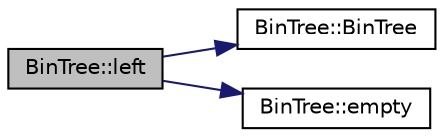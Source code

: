 digraph "BinTree::left"
{
 // INTERACTIVE_SVG=YES
 // LATEX_PDF_SIZE
  edge [fontname="Helvetica",fontsize="10",labelfontname="Helvetica",labelfontsize="10"];
  node [fontname="Helvetica",fontsize="10",shape=record];
  rankdir="LR";
  Node1 [label="BinTree::left",height=0.2,width=0.4,color="black", fillcolor="grey75", style="filled", fontcolor="black",tooltip=" "];
  Node1 -> Node2 [color="midnightblue",fontsize="10",style="solid",fontname="Helvetica"];
  Node2 [label="BinTree::BinTree",height=0.2,width=0.4,color="black", fillcolor="white", style="filled",URL="$class_bin_tree.html#a47eef22d29cd023449d97c073c08e5b6",tooltip=" "];
  Node1 -> Node3 [color="midnightblue",fontsize="10",style="solid",fontname="Helvetica"];
  Node3 [label="BinTree::empty",height=0.2,width=0.4,color="black", fillcolor="white", style="filled",URL="$class_bin_tree.html#a74cda259ba5c25b8ee38ed4dc33e4fad",tooltip=" "];
}
